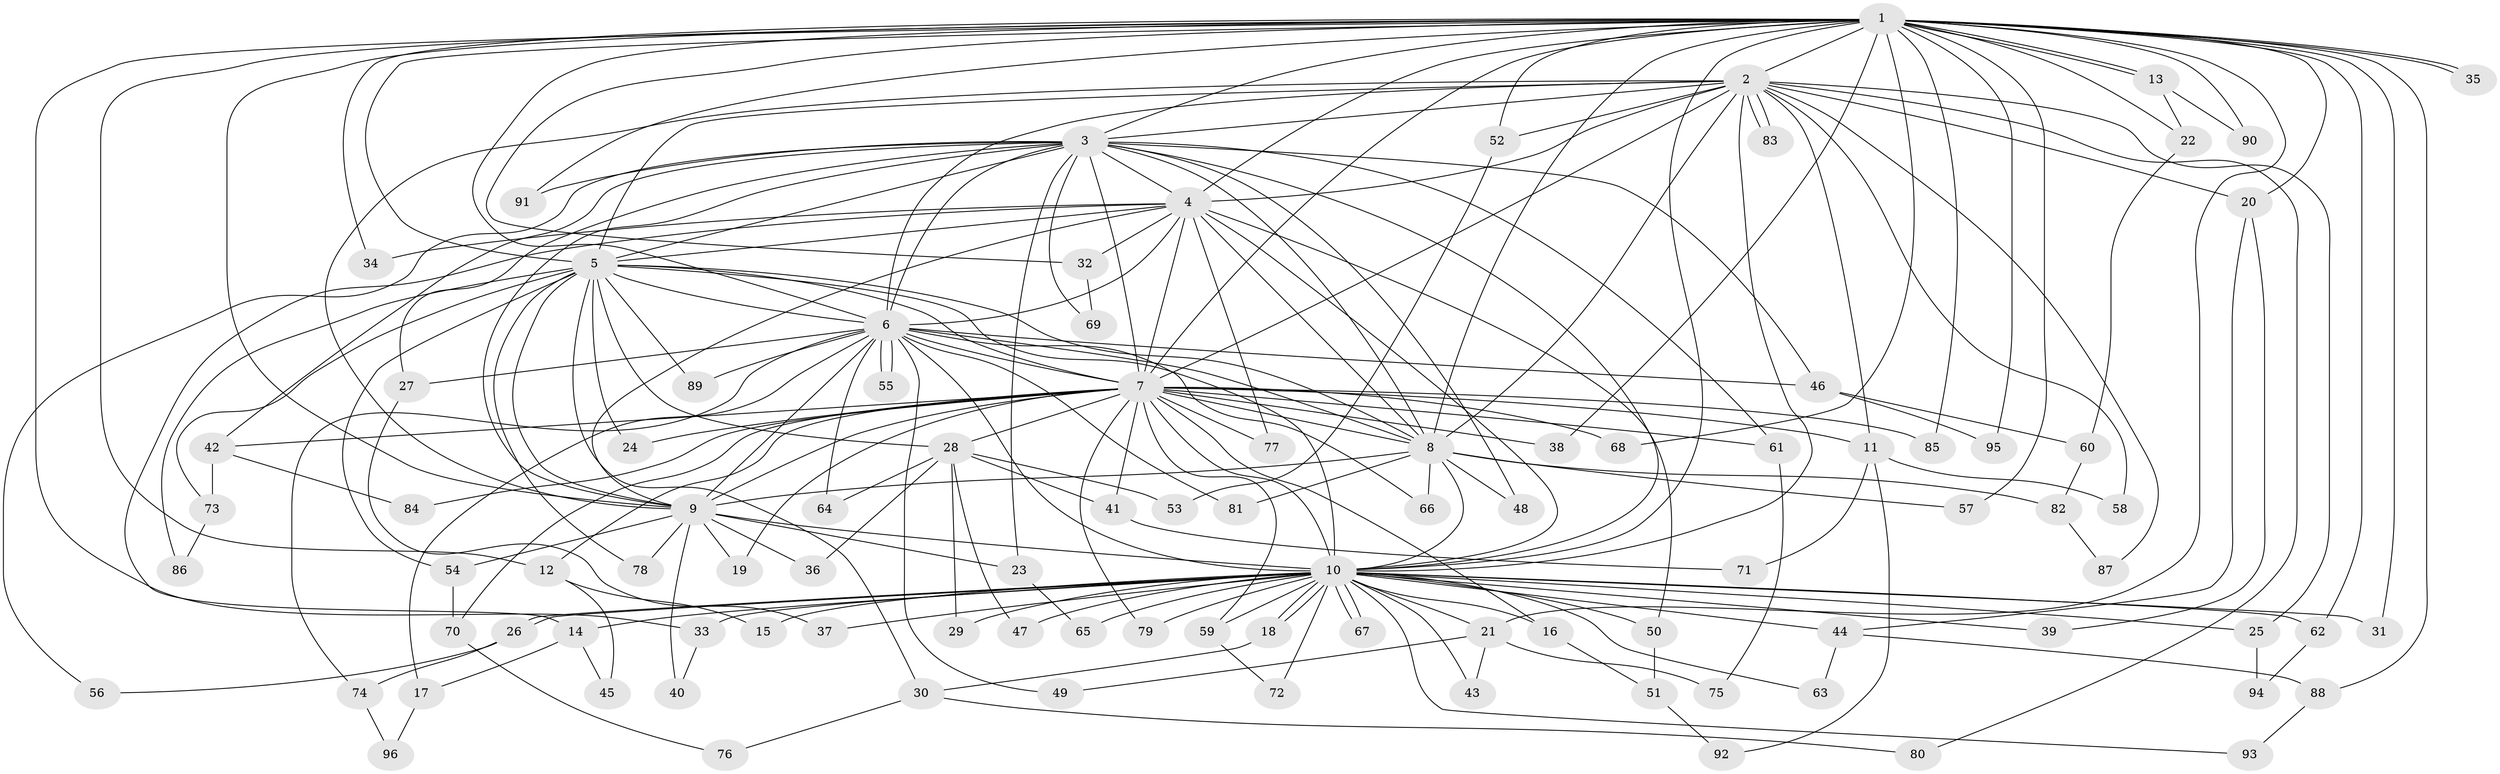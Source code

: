 // coarse degree distribution, {28: 0.014925373134328358, 36: 0.014925373134328358, 16: 0.014925373134328358, 12: 0.014925373134328358, 13: 0.029850746268656716, 18: 0.014925373134328358, 19: 0.014925373134328358, 14: 0.014925373134328358, 5: 0.029850746268656716, 4: 0.07462686567164178, 2: 0.5373134328358209, 3: 0.19402985074626866, 8: 0.014925373134328358, 6: 0.014925373134328358}
// Generated by graph-tools (version 1.1) at 2025/17/03/04/25 18:17:21]
// undirected, 96 vertices, 217 edges
graph export_dot {
graph [start="1"]
  node [color=gray90,style=filled];
  1;
  2;
  3;
  4;
  5;
  6;
  7;
  8;
  9;
  10;
  11;
  12;
  13;
  14;
  15;
  16;
  17;
  18;
  19;
  20;
  21;
  22;
  23;
  24;
  25;
  26;
  27;
  28;
  29;
  30;
  31;
  32;
  33;
  34;
  35;
  36;
  37;
  38;
  39;
  40;
  41;
  42;
  43;
  44;
  45;
  46;
  47;
  48;
  49;
  50;
  51;
  52;
  53;
  54;
  55;
  56;
  57;
  58;
  59;
  60;
  61;
  62;
  63;
  64;
  65;
  66;
  67;
  68;
  69;
  70;
  71;
  72;
  73;
  74;
  75;
  76;
  77;
  78;
  79;
  80;
  81;
  82;
  83;
  84;
  85;
  86;
  87;
  88;
  89;
  90;
  91;
  92;
  93;
  94;
  95;
  96;
  1 -- 2;
  1 -- 3;
  1 -- 4;
  1 -- 5;
  1 -- 6;
  1 -- 7;
  1 -- 8;
  1 -- 9;
  1 -- 10;
  1 -- 12;
  1 -- 13;
  1 -- 13;
  1 -- 20;
  1 -- 21;
  1 -- 22;
  1 -- 31;
  1 -- 32;
  1 -- 33;
  1 -- 34;
  1 -- 35;
  1 -- 35;
  1 -- 38;
  1 -- 52;
  1 -- 57;
  1 -- 62;
  1 -- 68;
  1 -- 85;
  1 -- 88;
  1 -- 90;
  1 -- 91;
  1 -- 95;
  2 -- 3;
  2 -- 4;
  2 -- 5;
  2 -- 6;
  2 -- 7;
  2 -- 8;
  2 -- 9;
  2 -- 10;
  2 -- 11;
  2 -- 20;
  2 -- 25;
  2 -- 52;
  2 -- 58;
  2 -- 80;
  2 -- 83;
  2 -- 83;
  2 -- 87;
  3 -- 4;
  3 -- 5;
  3 -- 6;
  3 -- 7;
  3 -- 8;
  3 -- 9;
  3 -- 10;
  3 -- 23;
  3 -- 27;
  3 -- 42;
  3 -- 46;
  3 -- 48;
  3 -- 56;
  3 -- 61;
  3 -- 69;
  3 -- 91;
  4 -- 5;
  4 -- 6;
  4 -- 7;
  4 -- 8;
  4 -- 9;
  4 -- 10;
  4 -- 14;
  4 -- 32;
  4 -- 34;
  4 -- 50;
  4 -- 77;
  5 -- 6;
  5 -- 7;
  5 -- 8;
  5 -- 9;
  5 -- 10;
  5 -- 24;
  5 -- 28;
  5 -- 30;
  5 -- 54;
  5 -- 73;
  5 -- 78;
  5 -- 86;
  5 -- 89;
  6 -- 7;
  6 -- 8;
  6 -- 9;
  6 -- 10;
  6 -- 17;
  6 -- 27;
  6 -- 46;
  6 -- 49;
  6 -- 55;
  6 -- 55;
  6 -- 64;
  6 -- 66;
  6 -- 74;
  6 -- 81;
  6 -- 89;
  7 -- 8;
  7 -- 9;
  7 -- 10;
  7 -- 11;
  7 -- 12;
  7 -- 16;
  7 -- 19;
  7 -- 24;
  7 -- 28;
  7 -- 38;
  7 -- 41;
  7 -- 42;
  7 -- 59;
  7 -- 61;
  7 -- 68;
  7 -- 70;
  7 -- 77;
  7 -- 79;
  7 -- 84;
  7 -- 85;
  8 -- 9;
  8 -- 10;
  8 -- 48;
  8 -- 57;
  8 -- 66;
  8 -- 81;
  8 -- 82;
  9 -- 10;
  9 -- 19;
  9 -- 23;
  9 -- 36;
  9 -- 40;
  9 -- 54;
  9 -- 78;
  10 -- 14;
  10 -- 15;
  10 -- 16;
  10 -- 18;
  10 -- 18;
  10 -- 21;
  10 -- 25;
  10 -- 26;
  10 -- 26;
  10 -- 29;
  10 -- 31;
  10 -- 33;
  10 -- 37;
  10 -- 39;
  10 -- 43;
  10 -- 44;
  10 -- 47;
  10 -- 50;
  10 -- 59;
  10 -- 62;
  10 -- 63;
  10 -- 65;
  10 -- 67;
  10 -- 67;
  10 -- 72;
  10 -- 79;
  10 -- 93;
  11 -- 58;
  11 -- 71;
  11 -- 92;
  12 -- 15;
  12 -- 45;
  13 -- 22;
  13 -- 90;
  14 -- 17;
  14 -- 45;
  16 -- 51;
  17 -- 96;
  18 -- 30;
  20 -- 39;
  20 -- 44;
  21 -- 43;
  21 -- 49;
  21 -- 75;
  22 -- 60;
  23 -- 65;
  25 -- 94;
  26 -- 56;
  26 -- 74;
  27 -- 37;
  28 -- 29;
  28 -- 36;
  28 -- 41;
  28 -- 47;
  28 -- 53;
  28 -- 64;
  30 -- 76;
  30 -- 80;
  32 -- 69;
  33 -- 40;
  41 -- 71;
  42 -- 73;
  42 -- 84;
  44 -- 63;
  44 -- 88;
  46 -- 60;
  46 -- 95;
  50 -- 51;
  51 -- 92;
  52 -- 53;
  54 -- 70;
  59 -- 72;
  60 -- 82;
  61 -- 75;
  62 -- 94;
  70 -- 76;
  73 -- 86;
  74 -- 96;
  82 -- 87;
  88 -- 93;
}
